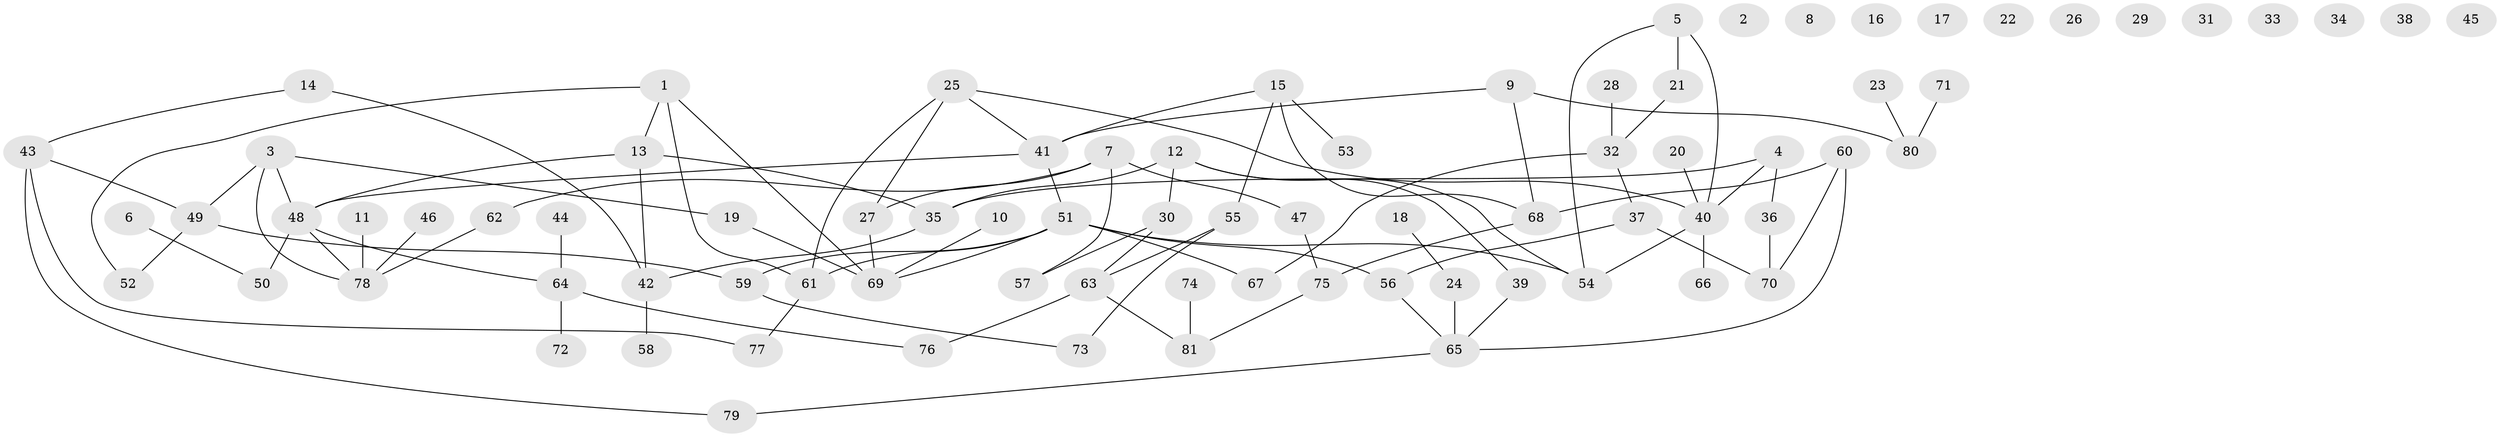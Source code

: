 // Generated by graph-tools (version 1.1) at 2025/49/03/09/25 03:49:03]
// undirected, 81 vertices, 98 edges
graph export_dot {
graph [start="1"]
  node [color=gray90,style=filled];
  1;
  2;
  3;
  4;
  5;
  6;
  7;
  8;
  9;
  10;
  11;
  12;
  13;
  14;
  15;
  16;
  17;
  18;
  19;
  20;
  21;
  22;
  23;
  24;
  25;
  26;
  27;
  28;
  29;
  30;
  31;
  32;
  33;
  34;
  35;
  36;
  37;
  38;
  39;
  40;
  41;
  42;
  43;
  44;
  45;
  46;
  47;
  48;
  49;
  50;
  51;
  52;
  53;
  54;
  55;
  56;
  57;
  58;
  59;
  60;
  61;
  62;
  63;
  64;
  65;
  66;
  67;
  68;
  69;
  70;
  71;
  72;
  73;
  74;
  75;
  76;
  77;
  78;
  79;
  80;
  81;
  1 -- 13;
  1 -- 52;
  1 -- 61;
  1 -- 69;
  3 -- 19;
  3 -- 48;
  3 -- 49;
  3 -- 78;
  4 -- 35;
  4 -- 36;
  4 -- 40;
  5 -- 21;
  5 -- 40;
  5 -- 54;
  6 -- 50;
  7 -- 27;
  7 -- 47;
  7 -- 57;
  7 -- 62;
  9 -- 41;
  9 -- 68;
  9 -- 80;
  10 -- 69;
  11 -- 78;
  12 -- 30;
  12 -- 35;
  12 -- 39;
  12 -- 54;
  13 -- 35;
  13 -- 42;
  13 -- 48;
  14 -- 42;
  14 -- 43;
  15 -- 41;
  15 -- 53;
  15 -- 55;
  15 -- 68;
  18 -- 24;
  19 -- 69;
  20 -- 40;
  21 -- 32;
  23 -- 80;
  24 -- 65;
  25 -- 27;
  25 -- 40;
  25 -- 41;
  25 -- 61;
  27 -- 69;
  28 -- 32;
  30 -- 57;
  30 -- 63;
  32 -- 37;
  32 -- 67;
  35 -- 42;
  36 -- 70;
  37 -- 56;
  37 -- 70;
  39 -- 65;
  40 -- 54;
  40 -- 66;
  41 -- 48;
  41 -- 51;
  42 -- 58;
  43 -- 49;
  43 -- 77;
  43 -- 79;
  44 -- 64;
  46 -- 78;
  47 -- 75;
  48 -- 50;
  48 -- 64;
  48 -- 78;
  49 -- 52;
  49 -- 59;
  51 -- 54;
  51 -- 56;
  51 -- 59;
  51 -- 61;
  51 -- 67;
  51 -- 69;
  55 -- 63;
  55 -- 73;
  56 -- 65;
  59 -- 73;
  60 -- 65;
  60 -- 68;
  60 -- 70;
  61 -- 77;
  62 -- 78;
  63 -- 76;
  63 -- 81;
  64 -- 72;
  64 -- 76;
  65 -- 79;
  68 -- 75;
  71 -- 80;
  74 -- 81;
  75 -- 81;
}
